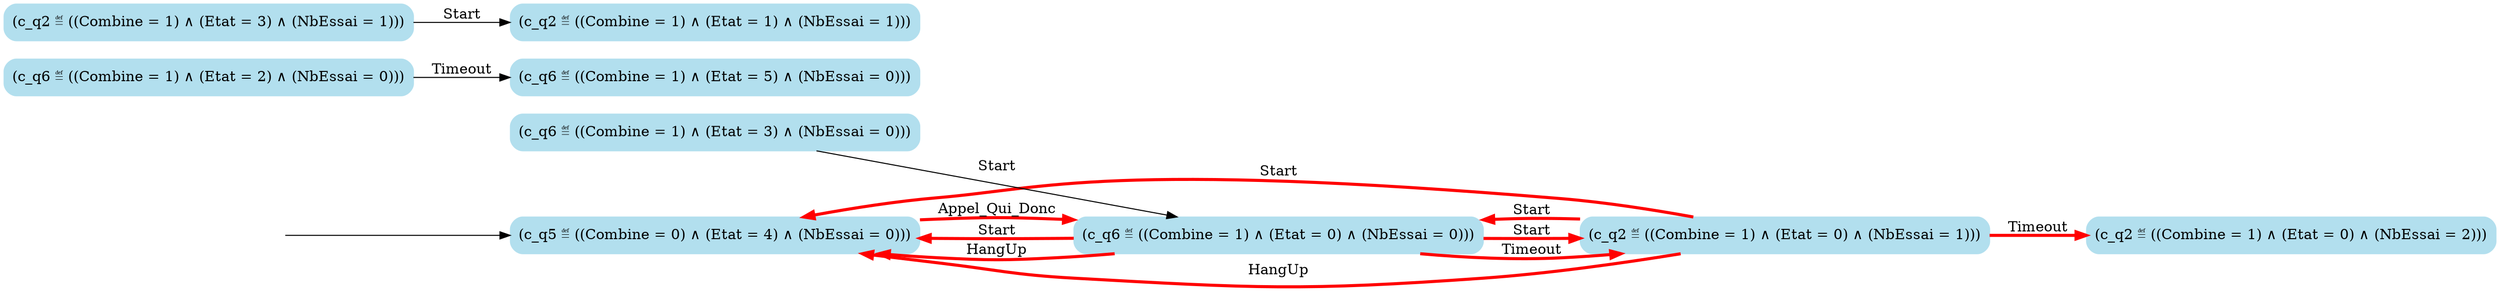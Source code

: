 digraph G {

	rankdir = LR;

	start_c_q5_23[style=invisible];

	node[shape=box, style="rounded, filled", color=lightblue2];

	c_q6_22[label="(c_q6 ≝ ((Combine = 1) ∧ (Etat = 0) ∧ (NbEssai = 0)))"];
	c_q2_5[label="(c_q2 ≝ ((Combine = 1) ∧ (Etat = 0) ∧ (NbEssai = 2)))"];
	c_q6_15[label="(c_q6 ≝ ((Combine = 1) ∧ (Etat = 5) ∧ (NbEssai = 0)))"];
	c_q2_3[label="(c_q2 ≝ ((Combine = 1) ∧ (Etat = 1) ∧ (NbEssai = 1)))"];
	c_q2_19[label="(c_q2 ≝ ((Combine = 1) ∧ (Etat = 0) ∧ (NbEssai = 1)))"];
	c_q6_12[label="(c_q6 ≝ ((Combine = 1) ∧ (Etat = 3) ∧ (NbEssai = 0)))"];
	c_q2_2[label="(c_q2 ≝ ((Combine = 1) ∧ (Etat = 3) ∧ (NbEssai = 1)))"];
	c_q5_23[label="(c_q5 ≝ ((Combine = 0) ∧ (Etat = 4) ∧ (NbEssai = 0)))"];
	c_q6_14[label="(c_q6 ≝ ((Combine = 1) ∧ (Etat = 2) ∧ (NbEssai = 0)))"];

	start_c_q5_23 -> c_q5_23;
	c_q5_23 -> c_q6_22[label="Appel_Qui_Donc", penwidth=3, color=red];
	c_q2_2 -> c_q2_3[label="Start"];
	c_q2_19 -> c_q2_5[label="Timeout", penwidth=3, color=red];
	c_q2_19 -> c_q5_23[label="Start", penwidth=3, color=red];
	c_q2_19 -> c_q5_23[label="HangUp", penwidth=3, color=red];
	c_q2_19 -> c_q6_22[label="Start", penwidth=3, color=red];
	c_q6_12 -> c_q6_22[label="Start"];
	c_q6_14 -> c_q6_15[label="Timeout"];
	c_q6_22 -> c_q2_19[label="Start", penwidth=3, color=red];
	c_q6_22 -> c_q2_19[label="Timeout", penwidth=3, color=red];
	c_q6_22 -> c_q5_23[label="Start", penwidth=3, color=red];
	c_q6_22 -> c_q5_23[label="HangUp", penwidth=3, color=red];

}